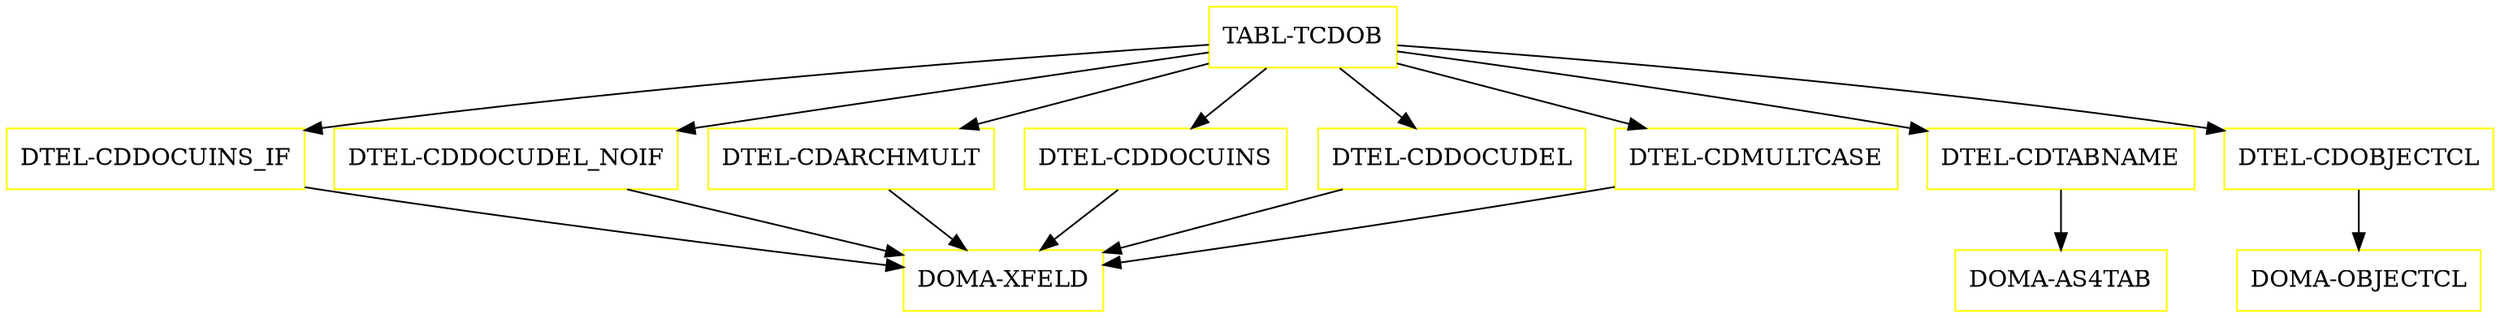 digraph G {
  "TABL-TCDOB" [shape=box,color=yellow];
  "DTEL-CDDOCUINS_IF" [shape=box,color=yellow,URL="./DTEL_CDDOCUINS_IF.html"];
  "DOMA-XFELD" [shape=box,color=yellow,URL="./DOMA_XFELD.html"];
  "DTEL-CDDOCUDEL_NOIF" [shape=box,color=yellow,URL="./DTEL_CDDOCUDEL_NOIF.html"];
  "DTEL-CDARCHMULT" [shape=box,color=yellow,URL="./DTEL_CDARCHMULT.html"];
  "DTEL-CDDOCUINS" [shape=box,color=yellow,URL="./DTEL_CDDOCUINS.html"];
  "DTEL-CDDOCUDEL" [shape=box,color=yellow,URL="./DTEL_CDDOCUDEL.html"];
  "DTEL-CDMULTCASE" [shape=box,color=yellow,URL="./DTEL_CDMULTCASE.html"];
  "DTEL-CDTABNAME" [shape=box,color=yellow,URL="./DTEL_CDTABNAME.html"];
  "DOMA-AS4TAB" [shape=box,color=yellow,URL="./DOMA_AS4TAB.html"];
  "DTEL-CDOBJECTCL" [shape=box,color=yellow,URL="./DTEL_CDOBJECTCL.html"];
  "DOMA-OBJECTCL" [shape=box,color=yellow,URL="./DOMA_OBJECTCL.html"];
  "TABL-TCDOB" -> "DTEL-CDOBJECTCL";
  "TABL-TCDOB" -> "DTEL-CDTABNAME";
  "TABL-TCDOB" -> "DTEL-CDMULTCASE";
  "TABL-TCDOB" -> "DTEL-CDDOCUDEL";
  "TABL-TCDOB" -> "DTEL-CDDOCUINS";
  "TABL-TCDOB" -> "DTEL-CDARCHMULT";
  "TABL-TCDOB" -> "DTEL-CDDOCUDEL_NOIF";
  "TABL-TCDOB" -> "DTEL-CDDOCUINS_IF";
  "DTEL-CDDOCUINS_IF" -> "DOMA-XFELD";
  "DTEL-CDDOCUDEL_NOIF" -> "DOMA-XFELD";
  "DTEL-CDARCHMULT" -> "DOMA-XFELD";
  "DTEL-CDDOCUINS" -> "DOMA-XFELD";
  "DTEL-CDDOCUDEL" -> "DOMA-XFELD";
  "DTEL-CDMULTCASE" -> "DOMA-XFELD";
  "DTEL-CDTABNAME" -> "DOMA-AS4TAB";
  "DTEL-CDOBJECTCL" -> "DOMA-OBJECTCL";
}
